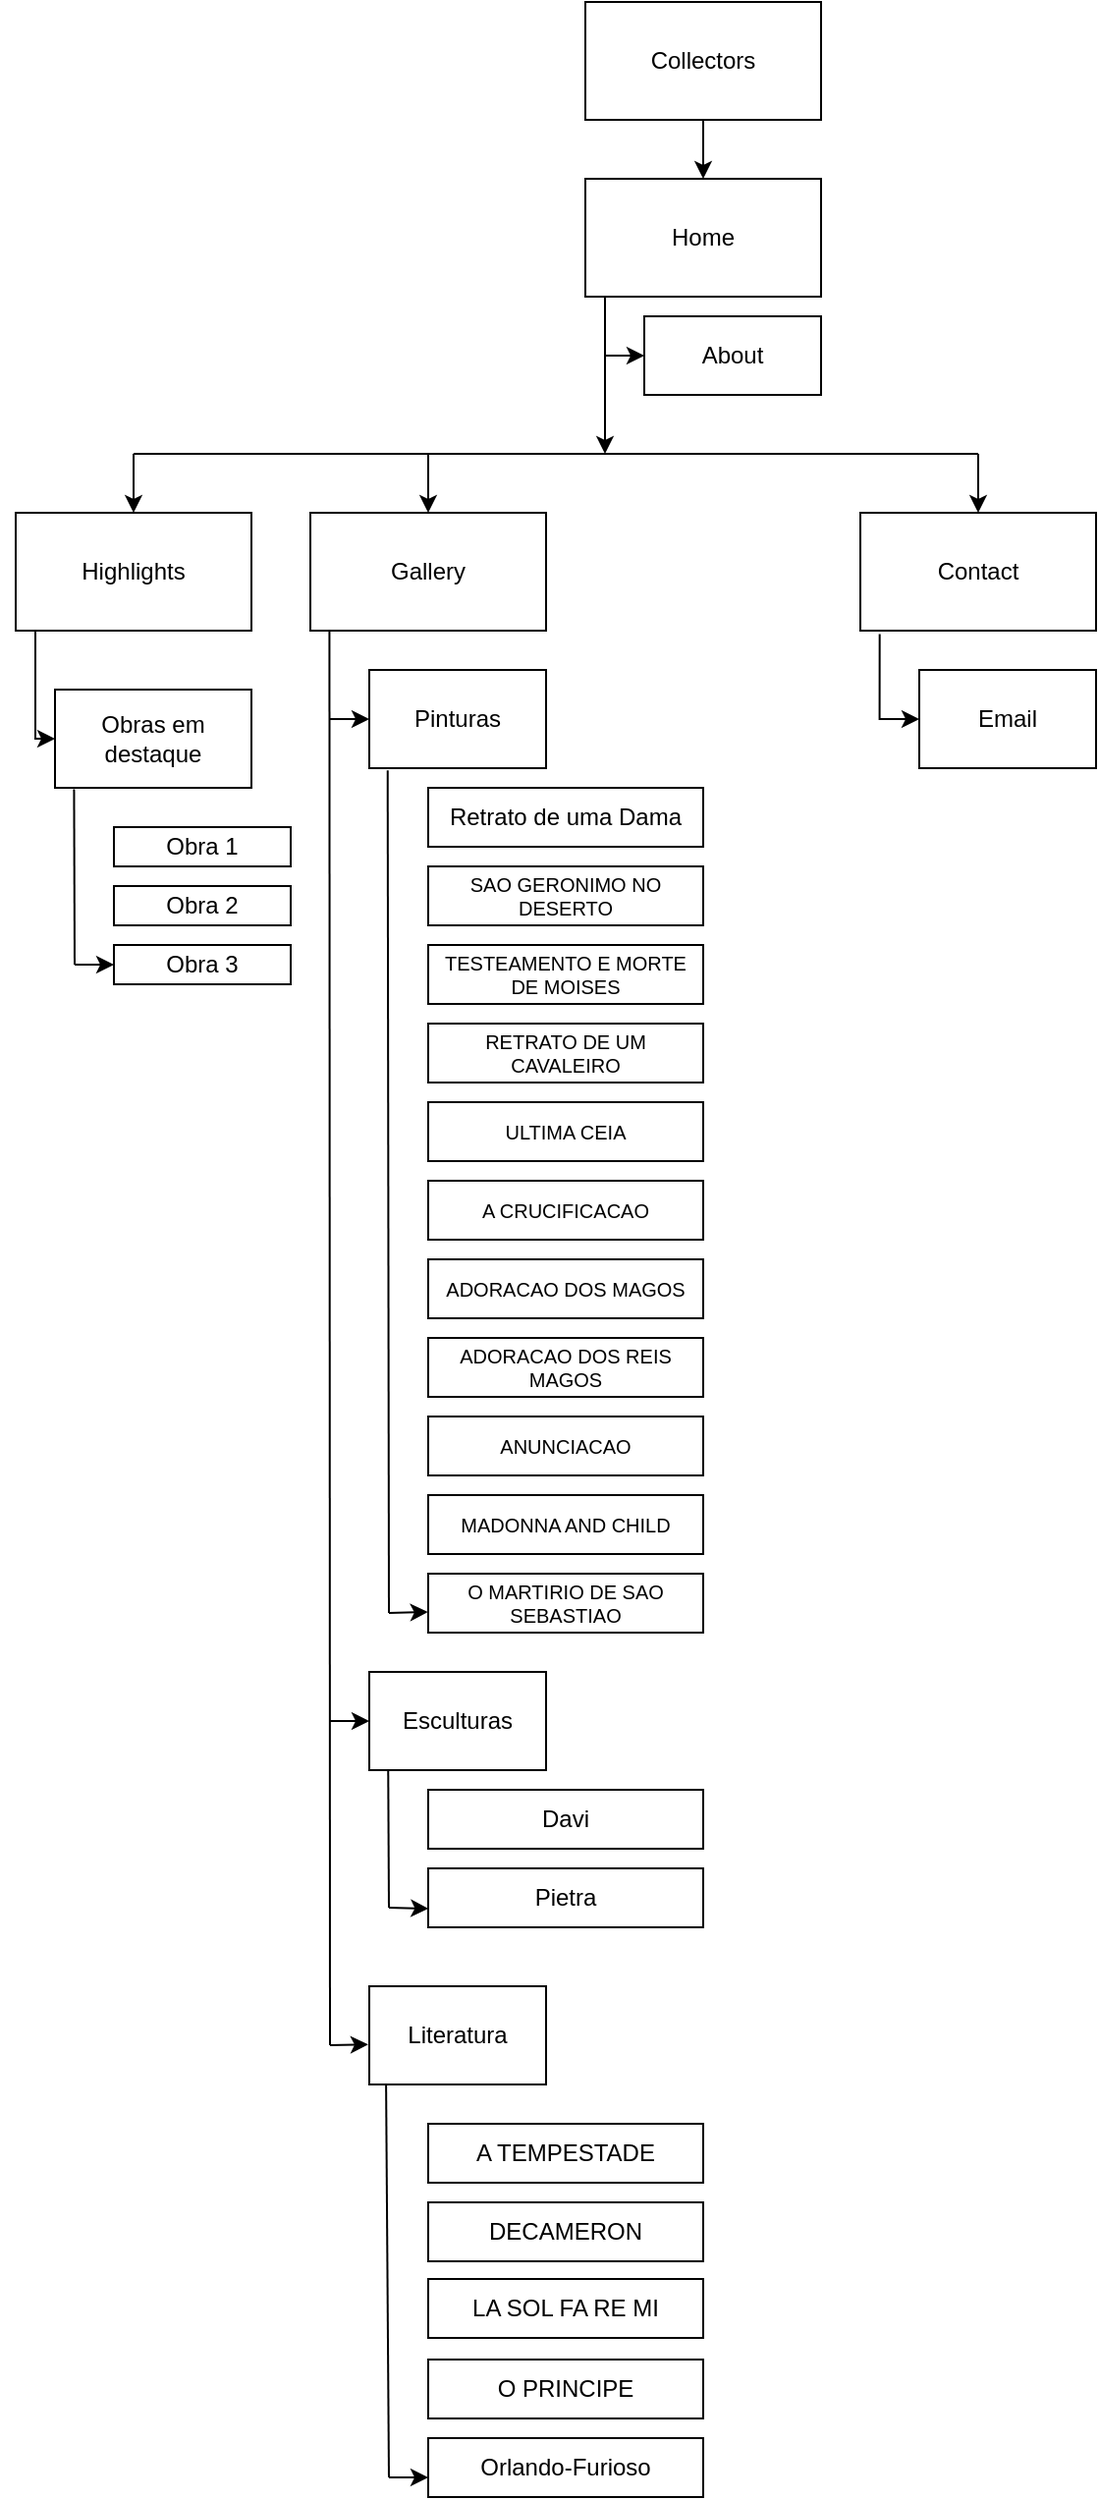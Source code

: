 <mxfile version="24.6.3" type="device">
  <diagram name="Página-1" id="HHp2s9zQkcCVTxij8uJi">
    <mxGraphModel dx="266" dy="229" grid="1" gridSize="10" guides="1" tooltips="1" connect="1" arrows="1" fold="1" page="1" pageScale="1" pageWidth="827" pageHeight="1169" math="0" shadow="0">
      <root>
        <mxCell id="0" />
        <mxCell id="1" parent="0" />
        <mxCell id="OYMPD8dD2Fmljcz9GphN-1" value="" style="edgeStyle=orthogonalEdgeStyle;rounded=0;orthogonalLoop=1;jettySize=auto;html=1;exitX=0;exitY=1;exitDx=0;exitDy=0;entryX=0;entryY=0.5;entryDx=0;entryDy=0;" parent="1" source="2eg3lN_9locWBpzO0fbi-1" target="jxo5zmWq1EzXRXhS_slA-422" edge="1">
          <mxGeometry relative="1" as="geometry">
            <mxPoint x="100" y="360" as="targetPoint" />
            <Array as="points">
              <mxPoint x="40" y="385" />
            </Array>
          </mxGeometry>
        </mxCell>
        <mxCell id="2eg3lN_9locWBpzO0fbi-1" value="Highlights" style="rounded=0;whiteSpace=wrap;html=1;" parent="1" vertex="1">
          <mxGeometry x="30" y="270" width="120" height="60" as="geometry" />
        </mxCell>
        <mxCell id="2eg3lN_9locWBpzO0fbi-2" value="Gallery" style="rounded=0;whiteSpace=wrap;html=1;" parent="1" vertex="1">
          <mxGeometry x="180" y="270" width="120" height="60" as="geometry" />
        </mxCell>
        <mxCell id="2eg3lN_9locWBpzO0fbi-3" value="About" style="rounded=0;whiteSpace=wrap;html=1;" parent="1" vertex="1">
          <mxGeometry x="350" y="170" width="90" height="40" as="geometry" />
        </mxCell>
        <mxCell id="OYMPD8dD2Fmljcz9GphN-3" value="" style="edgeStyle=orthogonalEdgeStyle;rounded=0;orthogonalLoop=1;jettySize=auto;html=1;exitX=0.082;exitY=1.029;exitDx=0;exitDy=0;exitPerimeter=0;entryX=0;entryY=0.5;entryDx=0;entryDy=0;" parent="1" source="2eg3lN_9locWBpzO0fbi-4" target="jxo5zmWq1EzXRXhS_slA-441" edge="1">
          <mxGeometry relative="1" as="geometry">
            <mxPoint x="520.0" y="360" as="targetPoint" />
          </mxGeometry>
        </mxCell>
        <mxCell id="2eg3lN_9locWBpzO0fbi-4" value="Contact" style="rounded=0;whiteSpace=wrap;html=1;" parent="1" vertex="1">
          <mxGeometry x="460" y="270" width="120" height="60" as="geometry" />
        </mxCell>
        <mxCell id="2eg3lN_9locWBpzO0fbi-11" value="" style="edgeStyle=orthogonalEdgeStyle;rounded=0;orthogonalLoop=1;jettySize=auto;html=1;" parent="1" source="2eg3lN_9locWBpzO0fbi-6" target="2eg3lN_9locWBpzO0fbi-7" edge="1">
          <mxGeometry relative="1" as="geometry" />
        </mxCell>
        <mxCell id="2eg3lN_9locWBpzO0fbi-6" value="Collectors" style="rounded=0;whiteSpace=wrap;html=1;" parent="1" vertex="1">
          <mxGeometry x="320" y="10" width="120" height="60" as="geometry" />
        </mxCell>
        <mxCell id="2eg3lN_9locWBpzO0fbi-16" value="" style="edgeStyle=orthogonalEdgeStyle;rounded=0;orthogonalLoop=1;jettySize=auto;html=1;exitX=0.083;exitY=1;exitDx=0;exitDy=0;exitPerimeter=0;" parent="1" source="2eg3lN_9locWBpzO0fbi-7" edge="1">
          <mxGeometry relative="1" as="geometry">
            <mxPoint x="330" y="240" as="targetPoint" />
            <Array as="points">
              <mxPoint x="330" y="162" />
            </Array>
          </mxGeometry>
        </mxCell>
        <mxCell id="2eg3lN_9locWBpzO0fbi-7" value="Home" style="rounded=0;whiteSpace=wrap;html=1;" parent="1" vertex="1">
          <mxGeometry x="320" y="100" width="120" height="60" as="geometry" />
        </mxCell>
        <mxCell id="2eg3lN_9locWBpzO0fbi-12" value="" style="endArrow=none;html=1;rounded=0;" parent="1" edge="1">
          <mxGeometry width="50" height="50" relative="1" as="geometry">
            <mxPoint x="90" y="240" as="sourcePoint" />
            <mxPoint x="520" y="240" as="targetPoint" />
          </mxGeometry>
        </mxCell>
        <mxCell id="2eg3lN_9locWBpzO0fbi-17" value="" style="endArrow=classic;html=1;rounded=0;entryX=0.5;entryY=0;entryDx=0;entryDy=0;" parent="1" target="2eg3lN_9locWBpzO0fbi-1" edge="1">
          <mxGeometry width="50" height="50" relative="1" as="geometry">
            <mxPoint x="90" y="240" as="sourcePoint" />
            <mxPoint x="440" y="270" as="targetPoint" />
          </mxGeometry>
        </mxCell>
        <mxCell id="2eg3lN_9locWBpzO0fbi-18" value="" style="endArrow=classic;html=1;rounded=0;entryX=0.5;entryY=0;entryDx=0;entryDy=0;" parent="1" target="2eg3lN_9locWBpzO0fbi-2" edge="1">
          <mxGeometry width="50" height="50" relative="1" as="geometry">
            <mxPoint x="240" y="240" as="sourcePoint" />
            <mxPoint x="110" y="280" as="targetPoint" />
          </mxGeometry>
        </mxCell>
        <mxCell id="2eg3lN_9locWBpzO0fbi-19" value="" style="endArrow=classic;html=1;rounded=0;entryX=0.5;entryY=0;entryDx=0;entryDy=0;" parent="1" target="2eg3lN_9locWBpzO0fbi-4" edge="1">
          <mxGeometry width="50" height="50" relative="1" as="geometry">
            <mxPoint x="520" y="240" as="sourcePoint" />
            <mxPoint x="120" y="290" as="targetPoint" />
          </mxGeometry>
        </mxCell>
        <mxCell id="jxo5zmWq1EzXRXhS_slA-422" value="Obras em destaque" style="rounded=0;whiteSpace=wrap;html=1;" vertex="1" parent="1">
          <mxGeometry x="50" y="360" width="100" height="50" as="geometry" />
        </mxCell>
        <mxCell id="jxo5zmWq1EzXRXhS_slA-427" value="" style="endArrow=none;html=1;rounded=0;entryX=0.097;entryY=1.015;entryDx=0;entryDy=0;entryPerimeter=0;" edge="1" parent="1" target="jxo5zmWq1EzXRXhS_slA-422">
          <mxGeometry width="50" height="50" relative="1" as="geometry">
            <mxPoint x="60" y="500" as="sourcePoint" />
            <mxPoint x="50" y="411" as="targetPoint" />
          </mxGeometry>
        </mxCell>
        <mxCell id="jxo5zmWq1EzXRXhS_slA-429" value="" style="endArrow=classic;html=1;rounded=0;entryX=0;entryY=0.5;entryDx=0;entryDy=0;" edge="1" parent="1" target="jxo5zmWq1EzXRXhS_slA-467">
          <mxGeometry width="50" height="50" relative="1" as="geometry">
            <mxPoint x="60" y="500" as="sourcePoint" />
            <mxPoint x="70" y="480" as="targetPoint" />
          </mxGeometry>
        </mxCell>
        <mxCell id="jxo5zmWq1EzXRXhS_slA-438" value="" style="edgeStyle=orthogonalEdgeStyle;rounded=0;orthogonalLoop=1;jettySize=auto;html=1;" edge="1" parent="1" target="jxo5zmWq1EzXRXhS_slA-431">
          <mxGeometry relative="1" as="geometry">
            <mxPoint x="190" y="375" as="sourcePoint" />
            <mxPoint x="190" y="370" as="targetPoint" />
            <Array as="points">
              <mxPoint x="200" y="375" />
              <mxPoint x="200" y="375" />
            </Array>
          </mxGeometry>
        </mxCell>
        <mxCell id="jxo5zmWq1EzXRXhS_slA-431" value="Pinturas" style="rounded=0;whiteSpace=wrap;html=1;" vertex="1" parent="1">
          <mxGeometry x="210" y="350" width="90" height="50" as="geometry" />
        </mxCell>
        <mxCell id="jxo5zmWq1EzXRXhS_slA-433" value="" style="endArrow=none;html=1;rounded=0;entryX=0.081;entryY=1.005;entryDx=0;entryDy=0;entryPerimeter=0;" edge="1" parent="1" target="2eg3lN_9locWBpzO0fbi-2">
          <mxGeometry width="50" height="50" relative="1" as="geometry">
            <mxPoint x="190" y="1050" as="sourcePoint" />
            <mxPoint x="60" y="421" as="targetPoint" />
          </mxGeometry>
        </mxCell>
        <mxCell id="jxo5zmWq1EzXRXhS_slA-435" value="Esculturas" style="rounded=0;whiteSpace=wrap;html=1;" vertex="1" parent="1">
          <mxGeometry x="210" y="860" width="90" height="50" as="geometry" />
        </mxCell>
        <mxCell id="jxo5zmWq1EzXRXhS_slA-436" value="Literatura" style="rounded=0;whiteSpace=wrap;html=1;" vertex="1" parent="1">
          <mxGeometry x="210" y="1020" width="90" height="50" as="geometry" />
        </mxCell>
        <mxCell id="jxo5zmWq1EzXRXhS_slA-440" value="" style="edgeStyle=orthogonalEdgeStyle;rounded=0;orthogonalLoop=1;jettySize=auto;html=1;entryX=0;entryY=0.5;entryDx=0;entryDy=0;" edge="1" parent="1" target="2eg3lN_9locWBpzO0fbi-3">
          <mxGeometry relative="1" as="geometry">
            <mxPoint x="330" y="190" as="sourcePoint" />
            <mxPoint x="220" y="385" as="targetPoint" />
            <Array as="points">
              <mxPoint x="350" y="190" />
              <mxPoint x="350" y="190" />
            </Array>
          </mxGeometry>
        </mxCell>
        <mxCell id="jxo5zmWq1EzXRXhS_slA-441" value="Email" style="rounded=0;whiteSpace=wrap;html=1;" vertex="1" parent="1">
          <mxGeometry x="490" y="350" width="90" height="50" as="geometry" />
        </mxCell>
        <mxCell id="jxo5zmWq1EzXRXhS_slA-442" value="" style="endArrow=none;html=1;rounded=0;entryX=0.104;entryY=1.023;entryDx=0;entryDy=0;entryPerimeter=0;" edge="1" parent="1" target="jxo5zmWq1EzXRXhS_slA-431">
          <mxGeometry width="50" height="50" relative="1" as="geometry">
            <mxPoint x="220" y="830" as="sourcePoint" />
            <mxPoint x="200" y="340" as="targetPoint" />
          </mxGeometry>
        </mxCell>
        <mxCell id="jxo5zmWq1EzXRXhS_slA-443" value="Retrato de uma Dama" style="rounded=0;whiteSpace=wrap;html=1;" vertex="1" parent="1">
          <mxGeometry x="240" y="410" width="140" height="30" as="geometry" />
        </mxCell>
        <mxCell id="jxo5zmWq1EzXRXhS_slA-444" value="SAO GERONIMO NO DESERTO" style="rounded=0;whiteSpace=wrap;html=1;fontSize=10;" vertex="1" parent="1">
          <mxGeometry x="240" y="450" width="140" height="30" as="geometry" />
        </mxCell>
        <mxCell id="jxo5zmWq1EzXRXhS_slA-445" value="TESTEAMENTO E MORTE DE MOISES" style="rounded=0;whiteSpace=wrap;html=1;fontSize=10;" vertex="1" parent="1">
          <mxGeometry x="240" y="490" width="140" height="30" as="geometry" />
        </mxCell>
        <mxCell id="jxo5zmWq1EzXRXhS_slA-446" value="RETRATO DE UM CAVALEIRO" style="rounded=0;whiteSpace=wrap;html=1;fontSize=10;" vertex="1" parent="1">
          <mxGeometry x="240" y="530" width="140" height="30" as="geometry" />
        </mxCell>
        <mxCell id="jxo5zmWq1EzXRXhS_slA-447" value="ULTIMA CEIA" style="rounded=0;whiteSpace=wrap;html=1;fontSize=10;" vertex="1" parent="1">
          <mxGeometry x="240" y="570" width="140" height="30" as="geometry" />
        </mxCell>
        <mxCell id="jxo5zmWq1EzXRXhS_slA-448" value="A CRUCIFICACAO" style="rounded=0;whiteSpace=wrap;html=1;fontSize=10;" vertex="1" parent="1">
          <mxGeometry x="240" y="610" width="140" height="30" as="geometry" />
        </mxCell>
        <mxCell id="jxo5zmWq1EzXRXhS_slA-449" value="ADORACAO DOS MAGOS" style="rounded=0;whiteSpace=wrap;html=1;fontSize=10;" vertex="1" parent="1">
          <mxGeometry x="240" y="650" width="140" height="30" as="geometry" />
        </mxCell>
        <mxCell id="jxo5zmWq1EzXRXhS_slA-450" value="ADORACAO DOS REIS MAGOS" style="rounded=0;whiteSpace=wrap;html=1;fontSize=10;" vertex="1" parent="1">
          <mxGeometry x="240" y="690" width="140" height="30" as="geometry" />
        </mxCell>
        <mxCell id="jxo5zmWq1EzXRXhS_slA-451" value="ANUNCIACAO" style="rounded=0;whiteSpace=wrap;html=1;fontSize=10;" vertex="1" parent="1">
          <mxGeometry x="240" y="730" width="140" height="30" as="geometry" />
        </mxCell>
        <mxCell id="jxo5zmWq1EzXRXhS_slA-452" value="MADONNA AND CHILD" style="rounded=0;whiteSpace=wrap;html=1;fontSize=10;" vertex="1" parent="1">
          <mxGeometry x="240" y="770" width="140" height="30" as="geometry" />
        </mxCell>
        <mxCell id="jxo5zmWq1EzXRXhS_slA-453" value="O MARTIRIO DE SAO SEBASTIAO" style="rounded=0;whiteSpace=wrap;html=1;fontSize=10;" vertex="1" parent="1">
          <mxGeometry x="240" y="810" width="140" height="30" as="geometry" />
        </mxCell>
        <mxCell id="jxo5zmWq1EzXRXhS_slA-454" value="Davi" style="rounded=0;whiteSpace=wrap;html=1;" vertex="1" parent="1">
          <mxGeometry x="240" y="920" width="140" height="30" as="geometry" />
        </mxCell>
        <mxCell id="jxo5zmWq1EzXRXhS_slA-455" value="" style="endArrow=none;html=1;rounded=0;entryX=0.107;entryY=1.011;entryDx=0;entryDy=0;entryPerimeter=0;" edge="1" parent="1" target="jxo5zmWq1EzXRXhS_slA-435">
          <mxGeometry width="50" height="50" relative="1" as="geometry">
            <mxPoint x="220" y="980" as="sourcePoint" />
            <mxPoint x="229" y="411" as="targetPoint" />
          </mxGeometry>
        </mxCell>
        <mxCell id="jxo5zmWq1EzXRXhS_slA-457" value="Pietra" style="rounded=0;whiteSpace=wrap;html=1;" vertex="1" parent="1">
          <mxGeometry x="240" y="960" width="140" height="30" as="geometry" />
        </mxCell>
        <mxCell id="jxo5zmWq1EzXRXhS_slA-459" value="A TEMPESTADE" style="rounded=0;whiteSpace=wrap;html=1;" vertex="1" parent="1">
          <mxGeometry x="240" y="1090" width="140" height="30" as="geometry" />
        </mxCell>
        <mxCell id="jxo5zmWq1EzXRXhS_slA-460" value="DECAMERON" style="rounded=0;whiteSpace=wrap;html=1;" vertex="1" parent="1">
          <mxGeometry x="240" y="1130" width="140" height="30" as="geometry" />
        </mxCell>
        <mxCell id="jxo5zmWq1EzXRXhS_slA-461" value="LA SOL FA RE MI" style="rounded=0;whiteSpace=wrap;html=1;" vertex="1" parent="1">
          <mxGeometry x="240" y="1169" width="140" height="30" as="geometry" />
        </mxCell>
        <mxCell id="jxo5zmWq1EzXRXhS_slA-462" value="O PRINCIPE" style="rounded=0;whiteSpace=wrap;html=1;" vertex="1" parent="1">
          <mxGeometry x="240" y="1210" width="140" height="30" as="geometry" />
        </mxCell>
        <mxCell id="jxo5zmWq1EzXRXhS_slA-463" value="Orlando-Furioso" style="rounded=0;whiteSpace=wrap;html=1;" vertex="1" parent="1">
          <mxGeometry x="240" y="1250" width="140" height="30" as="geometry" />
        </mxCell>
        <mxCell id="jxo5zmWq1EzXRXhS_slA-464" value="" style="endArrow=none;html=1;rounded=0;exitX=0.095;exitY=0.998;exitDx=0;exitDy=0;exitPerimeter=0;" edge="1" parent="1" source="jxo5zmWq1EzXRXhS_slA-436">
          <mxGeometry width="50" height="50" relative="1" as="geometry">
            <mxPoint x="230" y="990" as="sourcePoint" />
            <mxPoint x="220" y="1270" as="targetPoint" />
          </mxGeometry>
        </mxCell>
        <mxCell id="jxo5zmWq1EzXRXhS_slA-465" value="Obra 1" style="rounded=0;whiteSpace=wrap;html=1;" vertex="1" parent="1">
          <mxGeometry x="80" y="430" width="90" height="20" as="geometry" />
        </mxCell>
        <mxCell id="jxo5zmWq1EzXRXhS_slA-466" value="Obra 2" style="rounded=0;whiteSpace=wrap;html=1;" vertex="1" parent="1">
          <mxGeometry x="80" y="460" width="90" height="20" as="geometry" />
        </mxCell>
        <mxCell id="jxo5zmWq1EzXRXhS_slA-467" value="Obra 3" style="rounded=0;whiteSpace=wrap;html=1;" vertex="1" parent="1">
          <mxGeometry x="80" y="490" width="90" height="20" as="geometry" />
        </mxCell>
        <mxCell id="jxo5zmWq1EzXRXhS_slA-468" value="" style="endArrow=classic;html=1;rounded=0;entryX=-0.001;entryY=0.651;entryDx=0;entryDy=0;entryPerimeter=0;" edge="1" parent="1" target="jxo5zmWq1EzXRXhS_slA-453">
          <mxGeometry width="50" height="50" relative="1" as="geometry">
            <mxPoint x="220" y="830" as="sourcePoint" />
            <mxPoint x="170" y="790" as="targetPoint" />
          </mxGeometry>
        </mxCell>
        <mxCell id="jxo5zmWq1EzXRXhS_slA-469" value="" style="endArrow=classic;html=1;rounded=0;entryX=0.001;entryY=0.682;entryDx=0;entryDy=0;entryPerimeter=0;" edge="1" parent="1" target="jxo5zmWq1EzXRXhS_slA-457">
          <mxGeometry width="50" height="50" relative="1" as="geometry">
            <mxPoint x="220" y="980" as="sourcePoint" />
            <mxPoint x="230" y="980" as="targetPoint" />
          </mxGeometry>
        </mxCell>
        <mxCell id="jxo5zmWq1EzXRXhS_slA-470" value="" style="endArrow=classic;html=1;rounded=0;" edge="1" parent="1">
          <mxGeometry width="50" height="50" relative="1" as="geometry">
            <mxPoint x="220" y="1270" as="sourcePoint" />
            <mxPoint x="240" y="1270" as="targetPoint" />
          </mxGeometry>
        </mxCell>
        <mxCell id="jxo5zmWq1EzXRXhS_slA-471" value="" style="endArrow=classic;html=1;rounded=0;entryX=-0.006;entryY=0.593;entryDx=0;entryDy=0;entryPerimeter=0;" edge="1" parent="1" target="jxo5zmWq1EzXRXhS_slA-436">
          <mxGeometry width="50" height="50" relative="1" as="geometry">
            <mxPoint x="190" y="1050" as="sourcePoint" />
            <mxPoint x="260" y="1000" as="targetPoint" />
          </mxGeometry>
        </mxCell>
        <mxCell id="jxo5zmWq1EzXRXhS_slA-472" value="" style="endArrow=classic;html=1;rounded=0;entryX=0;entryY=0.5;entryDx=0;entryDy=0;" edge="1" parent="1" target="jxo5zmWq1EzXRXhS_slA-435">
          <mxGeometry width="50" height="50" relative="1" as="geometry">
            <mxPoint x="190" y="885" as="sourcePoint" />
            <mxPoint x="219" y="1060" as="targetPoint" />
          </mxGeometry>
        </mxCell>
      </root>
    </mxGraphModel>
  </diagram>
</mxfile>
